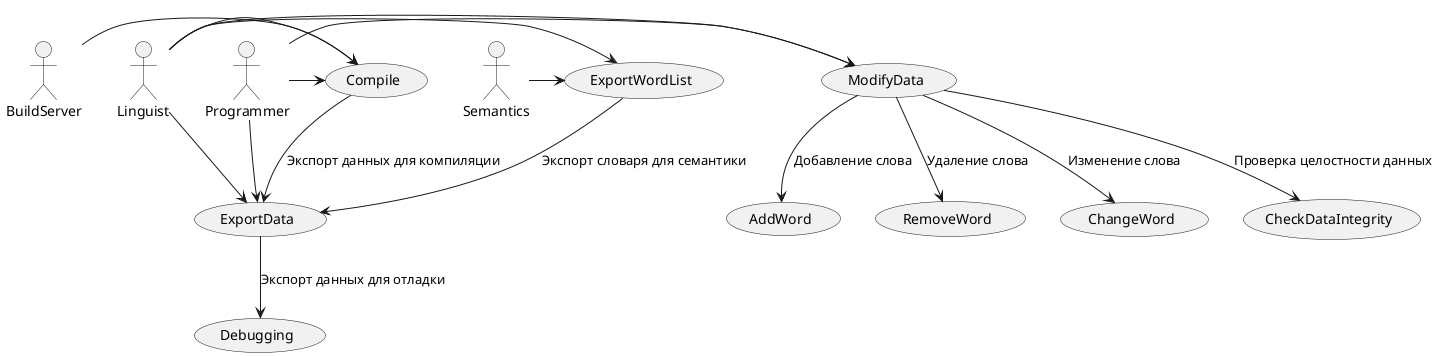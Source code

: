 @startuml
actor Linguist
actor Programmer
actor BuildServer
actor Semantics

Linguist -> (ModifyData)
Programmer -> (ModifyData)
Linguist -> (Compile)
Programmer -> (Compile)
BuildServer -> (Compile)
Linguist -> (ExportData)
Programmer -> (ExportData)
Linguist -> (ExportWordList)
Semantics -> (ExportWordList)

(ModifyData) -down-> (AddWord) : Добавление слова
(ModifyData) -down-> (RemoveWord) : Удаление слова
(ModifyData) -down-> (ChangeWord) : Изменение слова
(ModifyData) -down-> (CheckDataIntegrity) : Проверка целостности данных
(Compile) -down-> (ExportData) : Экспорт данных для компиляции
(ExportData) -down-> (Debugging) : Экспорт данных для отладки
(ExportWordList) -down-> (ExportData) : Экспорт словаря для семантики

@enduml
